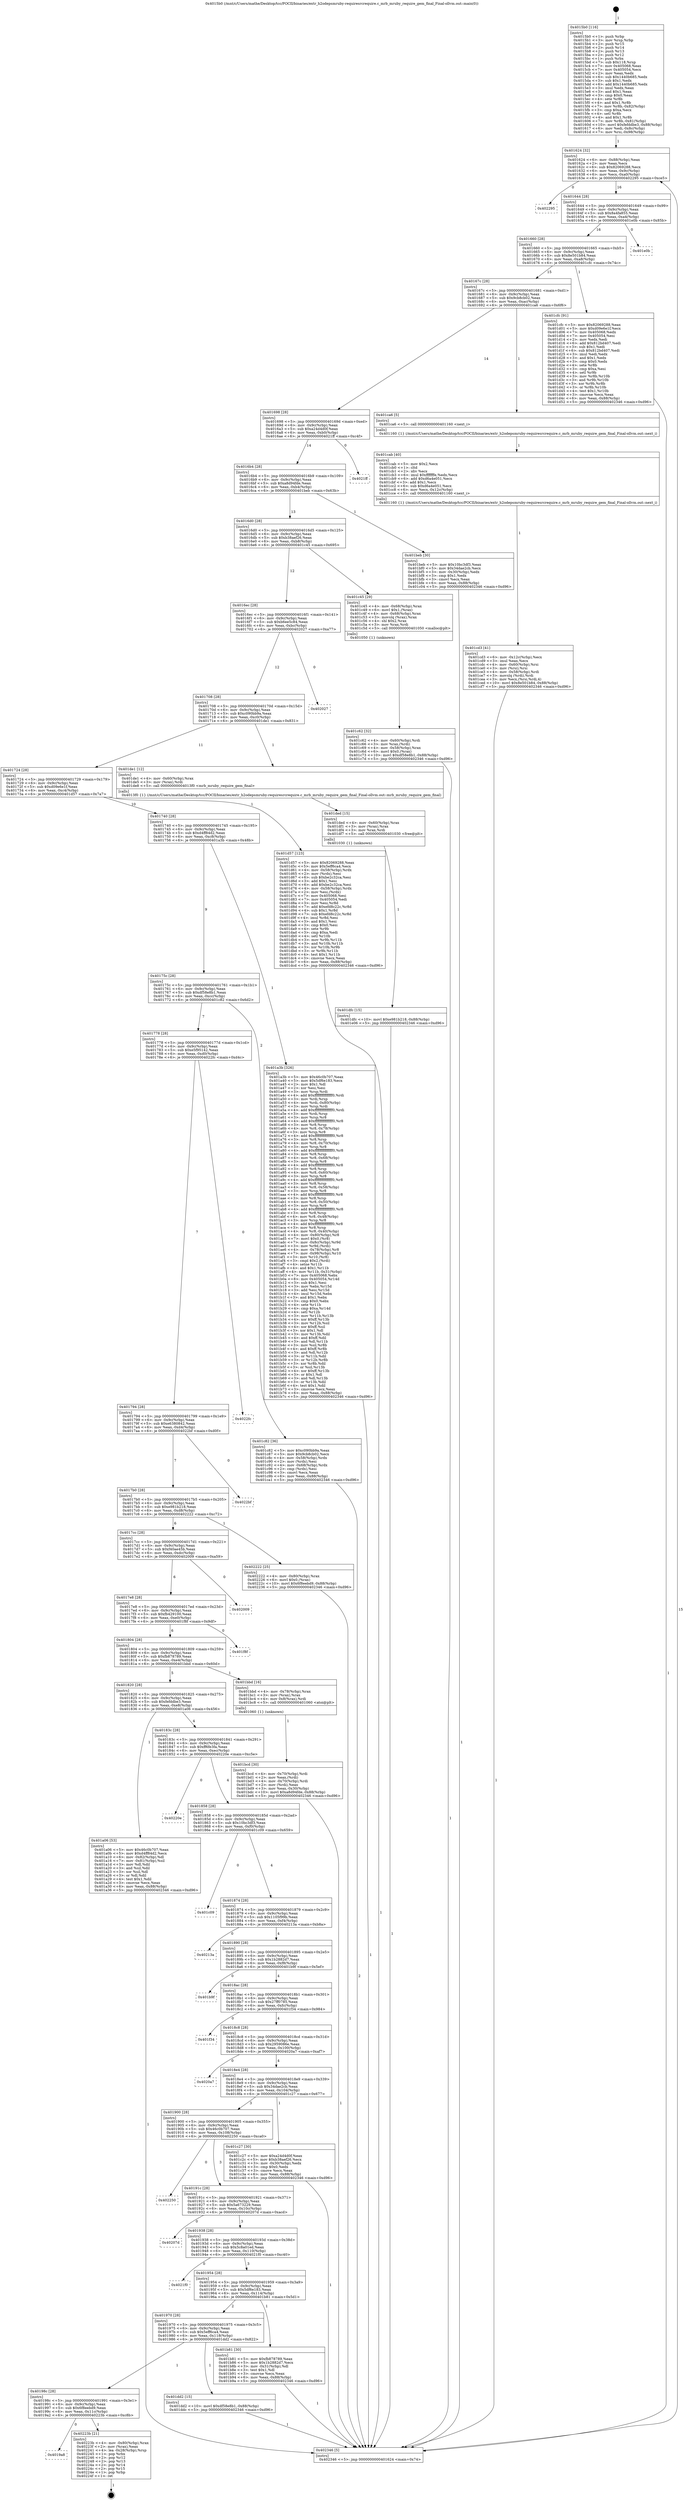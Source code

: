 digraph "0x4015b0" {
  label = "0x4015b0 (/mnt/c/Users/mathe/Desktop/tcc/POCII/binaries/extr_h2odepsmruby-requiresrcrequire.c_mrb_mruby_require_gem_final_Final-ollvm.out::main(0))"
  labelloc = "t"
  node[shape=record]

  Entry [label="",width=0.3,height=0.3,shape=circle,fillcolor=black,style=filled]
  "0x401624" [label="{
     0x401624 [32]\l
     | [instrs]\l
     &nbsp;&nbsp;0x401624 \<+6\>: mov -0x88(%rbp),%eax\l
     &nbsp;&nbsp;0x40162a \<+2\>: mov %eax,%ecx\l
     &nbsp;&nbsp;0x40162c \<+6\>: sub $0x82069288,%ecx\l
     &nbsp;&nbsp;0x401632 \<+6\>: mov %eax,-0x9c(%rbp)\l
     &nbsp;&nbsp;0x401638 \<+6\>: mov %ecx,-0xa0(%rbp)\l
     &nbsp;&nbsp;0x40163e \<+6\>: je 0000000000402295 \<main+0xce5\>\l
  }"]
  "0x402295" [label="{
     0x402295\l
  }", style=dashed]
  "0x401644" [label="{
     0x401644 [28]\l
     | [instrs]\l
     &nbsp;&nbsp;0x401644 \<+5\>: jmp 0000000000401649 \<main+0x99\>\l
     &nbsp;&nbsp;0x401649 \<+6\>: mov -0x9c(%rbp),%eax\l
     &nbsp;&nbsp;0x40164f \<+5\>: sub $0x8a4fa855,%eax\l
     &nbsp;&nbsp;0x401654 \<+6\>: mov %eax,-0xa4(%rbp)\l
     &nbsp;&nbsp;0x40165a \<+6\>: je 0000000000401e0b \<main+0x85b\>\l
  }"]
  Exit [label="",width=0.3,height=0.3,shape=circle,fillcolor=black,style=filled,peripheries=2]
  "0x401e0b" [label="{
     0x401e0b\l
  }", style=dashed]
  "0x401660" [label="{
     0x401660 [28]\l
     | [instrs]\l
     &nbsp;&nbsp;0x401660 \<+5\>: jmp 0000000000401665 \<main+0xb5\>\l
     &nbsp;&nbsp;0x401665 \<+6\>: mov -0x9c(%rbp),%eax\l
     &nbsp;&nbsp;0x40166b \<+5\>: sub $0x8e501b84,%eax\l
     &nbsp;&nbsp;0x401670 \<+6\>: mov %eax,-0xa8(%rbp)\l
     &nbsp;&nbsp;0x401676 \<+6\>: je 0000000000401cfc \<main+0x74c\>\l
  }"]
  "0x4019a8" [label="{
     0x4019a8\l
  }", style=dashed]
  "0x401cfc" [label="{
     0x401cfc [91]\l
     | [instrs]\l
     &nbsp;&nbsp;0x401cfc \<+5\>: mov $0x82069288,%eax\l
     &nbsp;&nbsp;0x401d01 \<+5\>: mov $0xd09e6e1f,%ecx\l
     &nbsp;&nbsp;0x401d06 \<+7\>: mov 0x405068,%edx\l
     &nbsp;&nbsp;0x401d0d \<+7\>: mov 0x405054,%esi\l
     &nbsp;&nbsp;0x401d14 \<+2\>: mov %edx,%edi\l
     &nbsp;&nbsp;0x401d16 \<+6\>: add $0x812bd407,%edi\l
     &nbsp;&nbsp;0x401d1c \<+3\>: sub $0x1,%edi\l
     &nbsp;&nbsp;0x401d1f \<+6\>: sub $0x812bd407,%edi\l
     &nbsp;&nbsp;0x401d25 \<+3\>: imul %edi,%edx\l
     &nbsp;&nbsp;0x401d28 \<+3\>: and $0x1,%edx\l
     &nbsp;&nbsp;0x401d2b \<+3\>: cmp $0x0,%edx\l
     &nbsp;&nbsp;0x401d2e \<+4\>: sete %r8b\l
     &nbsp;&nbsp;0x401d32 \<+3\>: cmp $0xa,%esi\l
     &nbsp;&nbsp;0x401d35 \<+4\>: setl %r9b\l
     &nbsp;&nbsp;0x401d39 \<+3\>: mov %r8b,%r10b\l
     &nbsp;&nbsp;0x401d3c \<+3\>: and %r9b,%r10b\l
     &nbsp;&nbsp;0x401d3f \<+3\>: xor %r9b,%r8b\l
     &nbsp;&nbsp;0x401d42 \<+3\>: or %r8b,%r10b\l
     &nbsp;&nbsp;0x401d45 \<+4\>: test $0x1,%r10b\l
     &nbsp;&nbsp;0x401d49 \<+3\>: cmovne %ecx,%eax\l
     &nbsp;&nbsp;0x401d4c \<+6\>: mov %eax,-0x88(%rbp)\l
     &nbsp;&nbsp;0x401d52 \<+5\>: jmp 0000000000402346 \<main+0xd96\>\l
  }"]
  "0x40167c" [label="{
     0x40167c [28]\l
     | [instrs]\l
     &nbsp;&nbsp;0x40167c \<+5\>: jmp 0000000000401681 \<main+0xd1\>\l
     &nbsp;&nbsp;0x401681 \<+6\>: mov -0x9c(%rbp),%eax\l
     &nbsp;&nbsp;0x401687 \<+5\>: sub $0x9cb8cb02,%eax\l
     &nbsp;&nbsp;0x40168c \<+6\>: mov %eax,-0xac(%rbp)\l
     &nbsp;&nbsp;0x401692 \<+6\>: je 0000000000401ca6 \<main+0x6f6\>\l
  }"]
  "0x40223b" [label="{
     0x40223b [21]\l
     | [instrs]\l
     &nbsp;&nbsp;0x40223b \<+4\>: mov -0x80(%rbp),%rax\l
     &nbsp;&nbsp;0x40223f \<+2\>: mov (%rax),%eax\l
     &nbsp;&nbsp;0x402241 \<+4\>: lea -0x28(%rbp),%rsp\l
     &nbsp;&nbsp;0x402245 \<+1\>: pop %rbx\l
     &nbsp;&nbsp;0x402246 \<+2\>: pop %r12\l
     &nbsp;&nbsp;0x402248 \<+2\>: pop %r13\l
     &nbsp;&nbsp;0x40224a \<+2\>: pop %r14\l
     &nbsp;&nbsp;0x40224c \<+2\>: pop %r15\l
     &nbsp;&nbsp;0x40224e \<+1\>: pop %rbp\l
     &nbsp;&nbsp;0x40224f \<+1\>: ret\l
  }"]
  "0x401ca6" [label="{
     0x401ca6 [5]\l
     | [instrs]\l
     &nbsp;&nbsp;0x401ca6 \<+5\>: call 0000000000401160 \<next_i\>\l
     | [calls]\l
     &nbsp;&nbsp;0x401160 \{1\} (/mnt/c/Users/mathe/Desktop/tcc/POCII/binaries/extr_h2odepsmruby-requiresrcrequire.c_mrb_mruby_require_gem_final_Final-ollvm.out::next_i)\l
  }"]
  "0x401698" [label="{
     0x401698 [28]\l
     | [instrs]\l
     &nbsp;&nbsp;0x401698 \<+5\>: jmp 000000000040169d \<main+0xed\>\l
     &nbsp;&nbsp;0x40169d \<+6\>: mov -0x9c(%rbp),%eax\l
     &nbsp;&nbsp;0x4016a3 \<+5\>: sub $0xa24d4d0f,%eax\l
     &nbsp;&nbsp;0x4016a8 \<+6\>: mov %eax,-0xb0(%rbp)\l
     &nbsp;&nbsp;0x4016ae \<+6\>: je 00000000004021ff \<main+0xc4f\>\l
  }"]
  "0x401dfc" [label="{
     0x401dfc [15]\l
     | [instrs]\l
     &nbsp;&nbsp;0x401dfc \<+10\>: movl $0xe981b218,-0x88(%rbp)\l
     &nbsp;&nbsp;0x401e06 \<+5\>: jmp 0000000000402346 \<main+0xd96\>\l
  }"]
  "0x4021ff" [label="{
     0x4021ff\l
  }", style=dashed]
  "0x4016b4" [label="{
     0x4016b4 [28]\l
     | [instrs]\l
     &nbsp;&nbsp;0x4016b4 \<+5\>: jmp 00000000004016b9 \<main+0x109\>\l
     &nbsp;&nbsp;0x4016b9 \<+6\>: mov -0x9c(%rbp),%eax\l
     &nbsp;&nbsp;0x4016bf \<+5\>: sub $0xa8d94fde,%eax\l
     &nbsp;&nbsp;0x4016c4 \<+6\>: mov %eax,-0xb4(%rbp)\l
     &nbsp;&nbsp;0x4016ca \<+6\>: je 0000000000401beb \<main+0x63b\>\l
  }"]
  "0x401ded" [label="{
     0x401ded [15]\l
     | [instrs]\l
     &nbsp;&nbsp;0x401ded \<+4\>: mov -0x60(%rbp),%rax\l
     &nbsp;&nbsp;0x401df1 \<+3\>: mov (%rax),%rax\l
     &nbsp;&nbsp;0x401df4 \<+3\>: mov %rax,%rdi\l
     &nbsp;&nbsp;0x401df7 \<+5\>: call 0000000000401030 \<free@plt\>\l
     | [calls]\l
     &nbsp;&nbsp;0x401030 \{1\} (unknown)\l
  }"]
  "0x401beb" [label="{
     0x401beb [30]\l
     | [instrs]\l
     &nbsp;&nbsp;0x401beb \<+5\>: mov $0x10bc3df3,%eax\l
     &nbsp;&nbsp;0x401bf0 \<+5\>: mov $0x34dae2cb,%ecx\l
     &nbsp;&nbsp;0x401bf5 \<+3\>: mov -0x30(%rbp),%edx\l
     &nbsp;&nbsp;0x401bf8 \<+3\>: cmp $0x1,%edx\l
     &nbsp;&nbsp;0x401bfb \<+3\>: cmovl %ecx,%eax\l
     &nbsp;&nbsp;0x401bfe \<+6\>: mov %eax,-0x88(%rbp)\l
     &nbsp;&nbsp;0x401c04 \<+5\>: jmp 0000000000402346 \<main+0xd96\>\l
  }"]
  "0x4016d0" [label="{
     0x4016d0 [28]\l
     | [instrs]\l
     &nbsp;&nbsp;0x4016d0 \<+5\>: jmp 00000000004016d5 \<main+0x125\>\l
     &nbsp;&nbsp;0x4016d5 \<+6\>: mov -0x9c(%rbp),%eax\l
     &nbsp;&nbsp;0x4016db \<+5\>: sub $0xb38aef26,%eax\l
     &nbsp;&nbsp;0x4016e0 \<+6\>: mov %eax,-0xb8(%rbp)\l
     &nbsp;&nbsp;0x4016e6 \<+6\>: je 0000000000401c45 \<main+0x695\>\l
  }"]
  "0x40198c" [label="{
     0x40198c [28]\l
     | [instrs]\l
     &nbsp;&nbsp;0x40198c \<+5\>: jmp 0000000000401991 \<main+0x3e1\>\l
     &nbsp;&nbsp;0x401991 \<+6\>: mov -0x9c(%rbp),%eax\l
     &nbsp;&nbsp;0x401997 \<+5\>: sub $0x6f8eebd9,%eax\l
     &nbsp;&nbsp;0x40199c \<+6\>: mov %eax,-0x11c(%rbp)\l
     &nbsp;&nbsp;0x4019a2 \<+6\>: je 000000000040223b \<main+0xc8b\>\l
  }"]
  "0x401c45" [label="{
     0x401c45 [29]\l
     | [instrs]\l
     &nbsp;&nbsp;0x401c45 \<+4\>: mov -0x68(%rbp),%rax\l
     &nbsp;&nbsp;0x401c49 \<+6\>: movl $0x1,(%rax)\l
     &nbsp;&nbsp;0x401c4f \<+4\>: mov -0x68(%rbp),%rax\l
     &nbsp;&nbsp;0x401c53 \<+3\>: movslq (%rax),%rax\l
     &nbsp;&nbsp;0x401c56 \<+4\>: shl $0x2,%rax\l
     &nbsp;&nbsp;0x401c5a \<+3\>: mov %rax,%rdi\l
     &nbsp;&nbsp;0x401c5d \<+5\>: call 0000000000401050 \<malloc@plt\>\l
     | [calls]\l
     &nbsp;&nbsp;0x401050 \{1\} (unknown)\l
  }"]
  "0x4016ec" [label="{
     0x4016ec [28]\l
     | [instrs]\l
     &nbsp;&nbsp;0x4016ec \<+5\>: jmp 00000000004016f1 \<main+0x141\>\l
     &nbsp;&nbsp;0x4016f1 \<+6\>: mov -0x9c(%rbp),%eax\l
     &nbsp;&nbsp;0x4016f7 \<+5\>: sub $0xb6ee5c84,%eax\l
     &nbsp;&nbsp;0x4016fc \<+6\>: mov %eax,-0xbc(%rbp)\l
     &nbsp;&nbsp;0x401702 \<+6\>: je 0000000000402027 \<main+0xa77\>\l
  }"]
  "0x401dd2" [label="{
     0x401dd2 [15]\l
     | [instrs]\l
     &nbsp;&nbsp;0x401dd2 \<+10\>: movl $0xdf58e8b1,-0x88(%rbp)\l
     &nbsp;&nbsp;0x401ddc \<+5\>: jmp 0000000000402346 \<main+0xd96\>\l
  }"]
  "0x402027" [label="{
     0x402027\l
  }", style=dashed]
  "0x401708" [label="{
     0x401708 [28]\l
     | [instrs]\l
     &nbsp;&nbsp;0x401708 \<+5\>: jmp 000000000040170d \<main+0x15d\>\l
     &nbsp;&nbsp;0x40170d \<+6\>: mov -0x9c(%rbp),%eax\l
     &nbsp;&nbsp;0x401713 \<+5\>: sub $0xc090bb9a,%eax\l
     &nbsp;&nbsp;0x401718 \<+6\>: mov %eax,-0xc0(%rbp)\l
     &nbsp;&nbsp;0x40171e \<+6\>: je 0000000000401de1 \<main+0x831\>\l
  }"]
  "0x401cd3" [label="{
     0x401cd3 [41]\l
     | [instrs]\l
     &nbsp;&nbsp;0x401cd3 \<+6\>: mov -0x12c(%rbp),%ecx\l
     &nbsp;&nbsp;0x401cd9 \<+3\>: imul %eax,%ecx\l
     &nbsp;&nbsp;0x401cdc \<+4\>: mov -0x60(%rbp),%rsi\l
     &nbsp;&nbsp;0x401ce0 \<+3\>: mov (%rsi),%rsi\l
     &nbsp;&nbsp;0x401ce3 \<+4\>: mov -0x58(%rbp),%rdi\l
     &nbsp;&nbsp;0x401ce7 \<+3\>: movslq (%rdi),%rdi\l
     &nbsp;&nbsp;0x401cea \<+3\>: mov %ecx,(%rsi,%rdi,4)\l
     &nbsp;&nbsp;0x401ced \<+10\>: movl $0x8e501b84,-0x88(%rbp)\l
     &nbsp;&nbsp;0x401cf7 \<+5\>: jmp 0000000000402346 \<main+0xd96\>\l
  }"]
  "0x401de1" [label="{
     0x401de1 [12]\l
     | [instrs]\l
     &nbsp;&nbsp;0x401de1 \<+4\>: mov -0x60(%rbp),%rax\l
     &nbsp;&nbsp;0x401de5 \<+3\>: mov (%rax),%rdi\l
     &nbsp;&nbsp;0x401de8 \<+5\>: call 00000000004013f0 \<mrb_mruby_require_gem_final\>\l
     | [calls]\l
     &nbsp;&nbsp;0x4013f0 \{1\} (/mnt/c/Users/mathe/Desktop/tcc/POCII/binaries/extr_h2odepsmruby-requiresrcrequire.c_mrb_mruby_require_gem_final_Final-ollvm.out::mrb_mruby_require_gem_final)\l
  }"]
  "0x401724" [label="{
     0x401724 [28]\l
     | [instrs]\l
     &nbsp;&nbsp;0x401724 \<+5\>: jmp 0000000000401729 \<main+0x179\>\l
     &nbsp;&nbsp;0x401729 \<+6\>: mov -0x9c(%rbp),%eax\l
     &nbsp;&nbsp;0x40172f \<+5\>: sub $0xd09e6e1f,%eax\l
     &nbsp;&nbsp;0x401734 \<+6\>: mov %eax,-0xc4(%rbp)\l
     &nbsp;&nbsp;0x40173a \<+6\>: je 0000000000401d57 \<main+0x7a7\>\l
  }"]
  "0x401cab" [label="{
     0x401cab [40]\l
     | [instrs]\l
     &nbsp;&nbsp;0x401cab \<+5\>: mov $0x2,%ecx\l
     &nbsp;&nbsp;0x401cb0 \<+1\>: cltd\l
     &nbsp;&nbsp;0x401cb1 \<+2\>: idiv %ecx\l
     &nbsp;&nbsp;0x401cb3 \<+6\>: imul $0xfffffffe,%edx,%ecx\l
     &nbsp;&nbsp;0x401cb9 \<+6\>: add $0xd6a4e051,%ecx\l
     &nbsp;&nbsp;0x401cbf \<+3\>: add $0x1,%ecx\l
     &nbsp;&nbsp;0x401cc2 \<+6\>: sub $0xd6a4e051,%ecx\l
     &nbsp;&nbsp;0x401cc8 \<+6\>: mov %ecx,-0x12c(%rbp)\l
     &nbsp;&nbsp;0x401cce \<+5\>: call 0000000000401160 \<next_i\>\l
     | [calls]\l
     &nbsp;&nbsp;0x401160 \{1\} (/mnt/c/Users/mathe/Desktop/tcc/POCII/binaries/extr_h2odepsmruby-requiresrcrequire.c_mrb_mruby_require_gem_final_Final-ollvm.out::next_i)\l
  }"]
  "0x401d57" [label="{
     0x401d57 [123]\l
     | [instrs]\l
     &nbsp;&nbsp;0x401d57 \<+5\>: mov $0x82069288,%eax\l
     &nbsp;&nbsp;0x401d5c \<+5\>: mov $0x5eff6ca4,%ecx\l
     &nbsp;&nbsp;0x401d61 \<+4\>: mov -0x58(%rbp),%rdx\l
     &nbsp;&nbsp;0x401d65 \<+2\>: mov (%rdx),%esi\l
     &nbsp;&nbsp;0x401d67 \<+6\>: sub $0xbe2c32ca,%esi\l
     &nbsp;&nbsp;0x401d6d \<+3\>: add $0x1,%esi\l
     &nbsp;&nbsp;0x401d70 \<+6\>: add $0xbe2c32ca,%esi\l
     &nbsp;&nbsp;0x401d76 \<+4\>: mov -0x58(%rbp),%rdx\l
     &nbsp;&nbsp;0x401d7a \<+2\>: mov %esi,(%rdx)\l
     &nbsp;&nbsp;0x401d7c \<+7\>: mov 0x405068,%esi\l
     &nbsp;&nbsp;0x401d83 \<+7\>: mov 0x405054,%edi\l
     &nbsp;&nbsp;0x401d8a \<+3\>: mov %esi,%r8d\l
     &nbsp;&nbsp;0x401d8d \<+7\>: add $0xefd8c22c,%r8d\l
     &nbsp;&nbsp;0x401d94 \<+4\>: sub $0x1,%r8d\l
     &nbsp;&nbsp;0x401d98 \<+7\>: sub $0xefd8c22c,%r8d\l
     &nbsp;&nbsp;0x401d9f \<+4\>: imul %r8d,%esi\l
     &nbsp;&nbsp;0x401da3 \<+3\>: and $0x1,%esi\l
     &nbsp;&nbsp;0x401da6 \<+3\>: cmp $0x0,%esi\l
     &nbsp;&nbsp;0x401da9 \<+4\>: sete %r9b\l
     &nbsp;&nbsp;0x401dad \<+3\>: cmp $0xa,%edi\l
     &nbsp;&nbsp;0x401db0 \<+4\>: setl %r10b\l
     &nbsp;&nbsp;0x401db4 \<+3\>: mov %r9b,%r11b\l
     &nbsp;&nbsp;0x401db7 \<+3\>: and %r10b,%r11b\l
     &nbsp;&nbsp;0x401dba \<+3\>: xor %r10b,%r9b\l
     &nbsp;&nbsp;0x401dbd \<+3\>: or %r9b,%r11b\l
     &nbsp;&nbsp;0x401dc0 \<+4\>: test $0x1,%r11b\l
     &nbsp;&nbsp;0x401dc4 \<+3\>: cmovne %ecx,%eax\l
     &nbsp;&nbsp;0x401dc7 \<+6\>: mov %eax,-0x88(%rbp)\l
     &nbsp;&nbsp;0x401dcd \<+5\>: jmp 0000000000402346 \<main+0xd96\>\l
  }"]
  "0x401740" [label="{
     0x401740 [28]\l
     | [instrs]\l
     &nbsp;&nbsp;0x401740 \<+5\>: jmp 0000000000401745 \<main+0x195\>\l
     &nbsp;&nbsp;0x401745 \<+6\>: mov -0x9c(%rbp),%eax\l
     &nbsp;&nbsp;0x40174b \<+5\>: sub $0xd4ff84d2,%eax\l
     &nbsp;&nbsp;0x401750 \<+6\>: mov %eax,-0xc8(%rbp)\l
     &nbsp;&nbsp;0x401756 \<+6\>: je 0000000000401a3b \<main+0x48b\>\l
  }"]
  "0x401c62" [label="{
     0x401c62 [32]\l
     | [instrs]\l
     &nbsp;&nbsp;0x401c62 \<+4\>: mov -0x60(%rbp),%rdi\l
     &nbsp;&nbsp;0x401c66 \<+3\>: mov %rax,(%rdi)\l
     &nbsp;&nbsp;0x401c69 \<+4\>: mov -0x58(%rbp),%rax\l
     &nbsp;&nbsp;0x401c6d \<+6\>: movl $0x0,(%rax)\l
     &nbsp;&nbsp;0x401c73 \<+10\>: movl $0xdf58e8b1,-0x88(%rbp)\l
     &nbsp;&nbsp;0x401c7d \<+5\>: jmp 0000000000402346 \<main+0xd96\>\l
  }"]
  "0x401a3b" [label="{
     0x401a3b [326]\l
     | [instrs]\l
     &nbsp;&nbsp;0x401a3b \<+5\>: mov $0x46c0b707,%eax\l
     &nbsp;&nbsp;0x401a40 \<+5\>: mov $0x5df6e183,%ecx\l
     &nbsp;&nbsp;0x401a45 \<+2\>: mov $0x1,%dl\l
     &nbsp;&nbsp;0x401a47 \<+2\>: xor %esi,%esi\l
     &nbsp;&nbsp;0x401a49 \<+3\>: mov %rsp,%rdi\l
     &nbsp;&nbsp;0x401a4c \<+4\>: add $0xfffffffffffffff0,%rdi\l
     &nbsp;&nbsp;0x401a50 \<+3\>: mov %rdi,%rsp\l
     &nbsp;&nbsp;0x401a53 \<+4\>: mov %rdi,-0x80(%rbp)\l
     &nbsp;&nbsp;0x401a57 \<+3\>: mov %rsp,%rdi\l
     &nbsp;&nbsp;0x401a5a \<+4\>: add $0xfffffffffffffff0,%rdi\l
     &nbsp;&nbsp;0x401a5e \<+3\>: mov %rdi,%rsp\l
     &nbsp;&nbsp;0x401a61 \<+3\>: mov %rsp,%r8\l
     &nbsp;&nbsp;0x401a64 \<+4\>: add $0xfffffffffffffff0,%r8\l
     &nbsp;&nbsp;0x401a68 \<+3\>: mov %r8,%rsp\l
     &nbsp;&nbsp;0x401a6b \<+4\>: mov %r8,-0x78(%rbp)\l
     &nbsp;&nbsp;0x401a6f \<+3\>: mov %rsp,%r8\l
     &nbsp;&nbsp;0x401a72 \<+4\>: add $0xfffffffffffffff0,%r8\l
     &nbsp;&nbsp;0x401a76 \<+3\>: mov %r8,%rsp\l
     &nbsp;&nbsp;0x401a79 \<+4\>: mov %r8,-0x70(%rbp)\l
     &nbsp;&nbsp;0x401a7d \<+3\>: mov %rsp,%r8\l
     &nbsp;&nbsp;0x401a80 \<+4\>: add $0xfffffffffffffff0,%r8\l
     &nbsp;&nbsp;0x401a84 \<+3\>: mov %r8,%rsp\l
     &nbsp;&nbsp;0x401a87 \<+4\>: mov %r8,-0x68(%rbp)\l
     &nbsp;&nbsp;0x401a8b \<+3\>: mov %rsp,%r8\l
     &nbsp;&nbsp;0x401a8e \<+4\>: add $0xfffffffffffffff0,%r8\l
     &nbsp;&nbsp;0x401a92 \<+3\>: mov %r8,%rsp\l
     &nbsp;&nbsp;0x401a95 \<+4\>: mov %r8,-0x60(%rbp)\l
     &nbsp;&nbsp;0x401a99 \<+3\>: mov %rsp,%r8\l
     &nbsp;&nbsp;0x401a9c \<+4\>: add $0xfffffffffffffff0,%r8\l
     &nbsp;&nbsp;0x401aa0 \<+3\>: mov %r8,%rsp\l
     &nbsp;&nbsp;0x401aa3 \<+4\>: mov %r8,-0x58(%rbp)\l
     &nbsp;&nbsp;0x401aa7 \<+3\>: mov %rsp,%r8\l
     &nbsp;&nbsp;0x401aaa \<+4\>: add $0xfffffffffffffff0,%r8\l
     &nbsp;&nbsp;0x401aae \<+3\>: mov %r8,%rsp\l
     &nbsp;&nbsp;0x401ab1 \<+4\>: mov %r8,-0x50(%rbp)\l
     &nbsp;&nbsp;0x401ab5 \<+3\>: mov %rsp,%r8\l
     &nbsp;&nbsp;0x401ab8 \<+4\>: add $0xfffffffffffffff0,%r8\l
     &nbsp;&nbsp;0x401abc \<+3\>: mov %r8,%rsp\l
     &nbsp;&nbsp;0x401abf \<+4\>: mov %r8,-0x48(%rbp)\l
     &nbsp;&nbsp;0x401ac3 \<+3\>: mov %rsp,%r8\l
     &nbsp;&nbsp;0x401ac6 \<+4\>: add $0xfffffffffffffff0,%r8\l
     &nbsp;&nbsp;0x401aca \<+3\>: mov %r8,%rsp\l
     &nbsp;&nbsp;0x401acd \<+4\>: mov %r8,-0x40(%rbp)\l
     &nbsp;&nbsp;0x401ad1 \<+4\>: mov -0x80(%rbp),%r8\l
     &nbsp;&nbsp;0x401ad5 \<+7\>: movl $0x0,(%r8)\l
     &nbsp;&nbsp;0x401adc \<+7\>: mov -0x8c(%rbp),%r9d\l
     &nbsp;&nbsp;0x401ae3 \<+3\>: mov %r9d,(%rdi)\l
     &nbsp;&nbsp;0x401ae6 \<+4\>: mov -0x78(%rbp),%r8\l
     &nbsp;&nbsp;0x401aea \<+7\>: mov -0x98(%rbp),%r10\l
     &nbsp;&nbsp;0x401af1 \<+3\>: mov %r10,(%r8)\l
     &nbsp;&nbsp;0x401af4 \<+3\>: cmpl $0x2,(%rdi)\l
     &nbsp;&nbsp;0x401af7 \<+4\>: setne %r11b\l
     &nbsp;&nbsp;0x401afb \<+4\>: and $0x1,%r11b\l
     &nbsp;&nbsp;0x401aff \<+4\>: mov %r11b,-0x31(%rbp)\l
     &nbsp;&nbsp;0x401b03 \<+7\>: mov 0x405068,%ebx\l
     &nbsp;&nbsp;0x401b0a \<+8\>: mov 0x405054,%r14d\l
     &nbsp;&nbsp;0x401b12 \<+3\>: sub $0x1,%esi\l
     &nbsp;&nbsp;0x401b15 \<+3\>: mov %ebx,%r15d\l
     &nbsp;&nbsp;0x401b18 \<+3\>: add %esi,%r15d\l
     &nbsp;&nbsp;0x401b1b \<+4\>: imul %r15d,%ebx\l
     &nbsp;&nbsp;0x401b1f \<+3\>: and $0x1,%ebx\l
     &nbsp;&nbsp;0x401b22 \<+3\>: cmp $0x0,%ebx\l
     &nbsp;&nbsp;0x401b25 \<+4\>: sete %r11b\l
     &nbsp;&nbsp;0x401b29 \<+4\>: cmp $0xa,%r14d\l
     &nbsp;&nbsp;0x401b2d \<+4\>: setl %r12b\l
     &nbsp;&nbsp;0x401b31 \<+3\>: mov %r11b,%r13b\l
     &nbsp;&nbsp;0x401b34 \<+4\>: xor $0xff,%r13b\l
     &nbsp;&nbsp;0x401b38 \<+3\>: mov %r12b,%sil\l
     &nbsp;&nbsp;0x401b3b \<+4\>: xor $0xff,%sil\l
     &nbsp;&nbsp;0x401b3f \<+3\>: xor $0x1,%dl\l
     &nbsp;&nbsp;0x401b42 \<+3\>: mov %r13b,%dil\l
     &nbsp;&nbsp;0x401b45 \<+4\>: and $0xff,%dil\l
     &nbsp;&nbsp;0x401b49 \<+3\>: and %dl,%r11b\l
     &nbsp;&nbsp;0x401b4c \<+3\>: mov %sil,%r8b\l
     &nbsp;&nbsp;0x401b4f \<+4\>: and $0xff,%r8b\l
     &nbsp;&nbsp;0x401b53 \<+3\>: and %dl,%r12b\l
     &nbsp;&nbsp;0x401b56 \<+3\>: or %r11b,%dil\l
     &nbsp;&nbsp;0x401b59 \<+3\>: or %r12b,%r8b\l
     &nbsp;&nbsp;0x401b5c \<+3\>: xor %r8b,%dil\l
     &nbsp;&nbsp;0x401b5f \<+3\>: or %sil,%r13b\l
     &nbsp;&nbsp;0x401b62 \<+4\>: xor $0xff,%r13b\l
     &nbsp;&nbsp;0x401b66 \<+3\>: or $0x1,%dl\l
     &nbsp;&nbsp;0x401b69 \<+3\>: and %dl,%r13b\l
     &nbsp;&nbsp;0x401b6c \<+3\>: or %r13b,%dil\l
     &nbsp;&nbsp;0x401b6f \<+4\>: test $0x1,%dil\l
     &nbsp;&nbsp;0x401b73 \<+3\>: cmovne %ecx,%eax\l
     &nbsp;&nbsp;0x401b76 \<+6\>: mov %eax,-0x88(%rbp)\l
     &nbsp;&nbsp;0x401b7c \<+5\>: jmp 0000000000402346 \<main+0xd96\>\l
  }"]
  "0x40175c" [label="{
     0x40175c [28]\l
     | [instrs]\l
     &nbsp;&nbsp;0x40175c \<+5\>: jmp 0000000000401761 \<main+0x1b1\>\l
     &nbsp;&nbsp;0x401761 \<+6\>: mov -0x9c(%rbp),%eax\l
     &nbsp;&nbsp;0x401767 \<+5\>: sub $0xdf58e8b1,%eax\l
     &nbsp;&nbsp;0x40176c \<+6\>: mov %eax,-0xcc(%rbp)\l
     &nbsp;&nbsp;0x401772 \<+6\>: je 0000000000401c82 \<main+0x6d2\>\l
  }"]
  "0x401bcd" [label="{
     0x401bcd [30]\l
     | [instrs]\l
     &nbsp;&nbsp;0x401bcd \<+4\>: mov -0x70(%rbp),%rdi\l
     &nbsp;&nbsp;0x401bd1 \<+2\>: mov %eax,(%rdi)\l
     &nbsp;&nbsp;0x401bd3 \<+4\>: mov -0x70(%rbp),%rdi\l
     &nbsp;&nbsp;0x401bd7 \<+2\>: mov (%rdi),%eax\l
     &nbsp;&nbsp;0x401bd9 \<+3\>: mov %eax,-0x30(%rbp)\l
     &nbsp;&nbsp;0x401bdc \<+10\>: movl $0xa8d94fde,-0x88(%rbp)\l
     &nbsp;&nbsp;0x401be6 \<+5\>: jmp 0000000000402346 \<main+0xd96\>\l
  }"]
  "0x401c82" [label="{
     0x401c82 [36]\l
     | [instrs]\l
     &nbsp;&nbsp;0x401c82 \<+5\>: mov $0xc090bb9a,%eax\l
     &nbsp;&nbsp;0x401c87 \<+5\>: mov $0x9cb8cb02,%ecx\l
     &nbsp;&nbsp;0x401c8c \<+4\>: mov -0x58(%rbp),%rdx\l
     &nbsp;&nbsp;0x401c90 \<+2\>: mov (%rdx),%esi\l
     &nbsp;&nbsp;0x401c92 \<+4\>: mov -0x68(%rbp),%rdx\l
     &nbsp;&nbsp;0x401c96 \<+2\>: cmp (%rdx),%esi\l
     &nbsp;&nbsp;0x401c98 \<+3\>: cmovl %ecx,%eax\l
     &nbsp;&nbsp;0x401c9b \<+6\>: mov %eax,-0x88(%rbp)\l
     &nbsp;&nbsp;0x401ca1 \<+5\>: jmp 0000000000402346 \<main+0xd96\>\l
  }"]
  "0x401778" [label="{
     0x401778 [28]\l
     | [instrs]\l
     &nbsp;&nbsp;0x401778 \<+5\>: jmp 000000000040177d \<main+0x1cd\>\l
     &nbsp;&nbsp;0x40177d \<+6\>: mov -0x9c(%rbp),%eax\l
     &nbsp;&nbsp;0x401783 \<+5\>: sub $0xe5f95142,%eax\l
     &nbsp;&nbsp;0x401788 \<+6\>: mov %eax,-0xd0(%rbp)\l
     &nbsp;&nbsp;0x40178e \<+6\>: je 00000000004022fc \<main+0xd4c\>\l
  }"]
  "0x401970" [label="{
     0x401970 [28]\l
     | [instrs]\l
     &nbsp;&nbsp;0x401970 \<+5\>: jmp 0000000000401975 \<main+0x3c5\>\l
     &nbsp;&nbsp;0x401975 \<+6\>: mov -0x9c(%rbp),%eax\l
     &nbsp;&nbsp;0x40197b \<+5\>: sub $0x5eff6ca4,%eax\l
     &nbsp;&nbsp;0x401980 \<+6\>: mov %eax,-0x118(%rbp)\l
     &nbsp;&nbsp;0x401986 \<+6\>: je 0000000000401dd2 \<main+0x822\>\l
  }"]
  "0x4022fc" [label="{
     0x4022fc\l
  }", style=dashed]
  "0x401794" [label="{
     0x401794 [28]\l
     | [instrs]\l
     &nbsp;&nbsp;0x401794 \<+5\>: jmp 0000000000401799 \<main+0x1e9\>\l
     &nbsp;&nbsp;0x401799 \<+6\>: mov -0x9c(%rbp),%eax\l
     &nbsp;&nbsp;0x40179f \<+5\>: sub $0xe6380842,%eax\l
     &nbsp;&nbsp;0x4017a4 \<+6\>: mov %eax,-0xd4(%rbp)\l
     &nbsp;&nbsp;0x4017aa \<+6\>: je 00000000004022bf \<main+0xd0f\>\l
  }"]
  "0x401b81" [label="{
     0x401b81 [30]\l
     | [instrs]\l
     &nbsp;&nbsp;0x401b81 \<+5\>: mov $0xfb878789,%eax\l
     &nbsp;&nbsp;0x401b86 \<+5\>: mov $0x1b2882d7,%ecx\l
     &nbsp;&nbsp;0x401b8b \<+3\>: mov -0x31(%rbp),%dl\l
     &nbsp;&nbsp;0x401b8e \<+3\>: test $0x1,%dl\l
     &nbsp;&nbsp;0x401b91 \<+3\>: cmovne %ecx,%eax\l
     &nbsp;&nbsp;0x401b94 \<+6\>: mov %eax,-0x88(%rbp)\l
     &nbsp;&nbsp;0x401b9a \<+5\>: jmp 0000000000402346 \<main+0xd96\>\l
  }"]
  "0x4022bf" [label="{
     0x4022bf\l
  }", style=dashed]
  "0x4017b0" [label="{
     0x4017b0 [28]\l
     | [instrs]\l
     &nbsp;&nbsp;0x4017b0 \<+5\>: jmp 00000000004017b5 \<main+0x205\>\l
     &nbsp;&nbsp;0x4017b5 \<+6\>: mov -0x9c(%rbp),%eax\l
     &nbsp;&nbsp;0x4017bb \<+5\>: sub $0xe981b218,%eax\l
     &nbsp;&nbsp;0x4017c0 \<+6\>: mov %eax,-0xd8(%rbp)\l
     &nbsp;&nbsp;0x4017c6 \<+6\>: je 0000000000402222 \<main+0xc72\>\l
  }"]
  "0x401954" [label="{
     0x401954 [28]\l
     | [instrs]\l
     &nbsp;&nbsp;0x401954 \<+5\>: jmp 0000000000401959 \<main+0x3a9\>\l
     &nbsp;&nbsp;0x401959 \<+6\>: mov -0x9c(%rbp),%eax\l
     &nbsp;&nbsp;0x40195f \<+5\>: sub $0x5df6e183,%eax\l
     &nbsp;&nbsp;0x401964 \<+6\>: mov %eax,-0x114(%rbp)\l
     &nbsp;&nbsp;0x40196a \<+6\>: je 0000000000401b81 \<main+0x5d1\>\l
  }"]
  "0x402222" [label="{
     0x402222 [25]\l
     | [instrs]\l
     &nbsp;&nbsp;0x402222 \<+4\>: mov -0x80(%rbp),%rax\l
     &nbsp;&nbsp;0x402226 \<+6\>: movl $0x0,(%rax)\l
     &nbsp;&nbsp;0x40222c \<+10\>: movl $0x6f8eebd9,-0x88(%rbp)\l
     &nbsp;&nbsp;0x402236 \<+5\>: jmp 0000000000402346 \<main+0xd96\>\l
  }"]
  "0x4017cc" [label="{
     0x4017cc [28]\l
     | [instrs]\l
     &nbsp;&nbsp;0x4017cc \<+5\>: jmp 00000000004017d1 \<main+0x221\>\l
     &nbsp;&nbsp;0x4017d1 \<+6\>: mov -0x9c(%rbp),%eax\l
     &nbsp;&nbsp;0x4017d7 \<+5\>: sub $0xf40ae45b,%eax\l
     &nbsp;&nbsp;0x4017dc \<+6\>: mov %eax,-0xdc(%rbp)\l
     &nbsp;&nbsp;0x4017e2 \<+6\>: je 0000000000402009 \<main+0xa59\>\l
  }"]
  "0x4021f0" [label="{
     0x4021f0\l
  }", style=dashed]
  "0x402009" [label="{
     0x402009\l
  }", style=dashed]
  "0x4017e8" [label="{
     0x4017e8 [28]\l
     | [instrs]\l
     &nbsp;&nbsp;0x4017e8 \<+5\>: jmp 00000000004017ed \<main+0x23d\>\l
     &nbsp;&nbsp;0x4017ed \<+6\>: mov -0x9c(%rbp),%eax\l
     &nbsp;&nbsp;0x4017f3 \<+5\>: sub $0xfb429100,%eax\l
     &nbsp;&nbsp;0x4017f8 \<+6\>: mov %eax,-0xe0(%rbp)\l
     &nbsp;&nbsp;0x4017fe \<+6\>: je 0000000000401f8f \<main+0x9df\>\l
  }"]
  "0x401938" [label="{
     0x401938 [28]\l
     | [instrs]\l
     &nbsp;&nbsp;0x401938 \<+5\>: jmp 000000000040193d \<main+0x38d\>\l
     &nbsp;&nbsp;0x40193d \<+6\>: mov -0x9c(%rbp),%eax\l
     &nbsp;&nbsp;0x401943 \<+5\>: sub $0x5c8a01ed,%eax\l
     &nbsp;&nbsp;0x401948 \<+6\>: mov %eax,-0x110(%rbp)\l
     &nbsp;&nbsp;0x40194e \<+6\>: je 00000000004021f0 \<main+0xc40\>\l
  }"]
  "0x401f8f" [label="{
     0x401f8f\l
  }", style=dashed]
  "0x401804" [label="{
     0x401804 [28]\l
     | [instrs]\l
     &nbsp;&nbsp;0x401804 \<+5\>: jmp 0000000000401809 \<main+0x259\>\l
     &nbsp;&nbsp;0x401809 \<+6\>: mov -0x9c(%rbp),%eax\l
     &nbsp;&nbsp;0x40180f \<+5\>: sub $0xfb878789,%eax\l
     &nbsp;&nbsp;0x401814 \<+6\>: mov %eax,-0xe4(%rbp)\l
     &nbsp;&nbsp;0x40181a \<+6\>: je 0000000000401bbd \<main+0x60d\>\l
  }"]
  "0x40207d" [label="{
     0x40207d\l
  }", style=dashed]
  "0x401bbd" [label="{
     0x401bbd [16]\l
     | [instrs]\l
     &nbsp;&nbsp;0x401bbd \<+4\>: mov -0x78(%rbp),%rax\l
     &nbsp;&nbsp;0x401bc1 \<+3\>: mov (%rax),%rax\l
     &nbsp;&nbsp;0x401bc4 \<+4\>: mov 0x8(%rax),%rdi\l
     &nbsp;&nbsp;0x401bc8 \<+5\>: call 0000000000401060 \<atoi@plt\>\l
     | [calls]\l
     &nbsp;&nbsp;0x401060 \{1\} (unknown)\l
  }"]
  "0x401820" [label="{
     0x401820 [28]\l
     | [instrs]\l
     &nbsp;&nbsp;0x401820 \<+5\>: jmp 0000000000401825 \<main+0x275\>\l
     &nbsp;&nbsp;0x401825 \<+6\>: mov -0x9c(%rbp),%eax\l
     &nbsp;&nbsp;0x40182b \<+5\>: sub $0xfefddbe3,%eax\l
     &nbsp;&nbsp;0x401830 \<+6\>: mov %eax,-0xe8(%rbp)\l
     &nbsp;&nbsp;0x401836 \<+6\>: je 0000000000401a06 \<main+0x456\>\l
  }"]
  "0x40191c" [label="{
     0x40191c [28]\l
     | [instrs]\l
     &nbsp;&nbsp;0x40191c \<+5\>: jmp 0000000000401921 \<main+0x371\>\l
     &nbsp;&nbsp;0x401921 \<+6\>: mov -0x9c(%rbp),%eax\l
     &nbsp;&nbsp;0x401927 \<+5\>: sub $0x5a673229,%eax\l
     &nbsp;&nbsp;0x40192c \<+6\>: mov %eax,-0x10c(%rbp)\l
     &nbsp;&nbsp;0x401932 \<+6\>: je 000000000040207d \<main+0xacd\>\l
  }"]
  "0x401a06" [label="{
     0x401a06 [53]\l
     | [instrs]\l
     &nbsp;&nbsp;0x401a06 \<+5\>: mov $0x46c0b707,%eax\l
     &nbsp;&nbsp;0x401a0b \<+5\>: mov $0xd4ff84d2,%ecx\l
     &nbsp;&nbsp;0x401a10 \<+6\>: mov -0x82(%rbp),%dl\l
     &nbsp;&nbsp;0x401a16 \<+7\>: mov -0x81(%rbp),%sil\l
     &nbsp;&nbsp;0x401a1d \<+3\>: mov %dl,%dil\l
     &nbsp;&nbsp;0x401a20 \<+3\>: and %sil,%dil\l
     &nbsp;&nbsp;0x401a23 \<+3\>: xor %sil,%dl\l
     &nbsp;&nbsp;0x401a26 \<+3\>: or %dl,%dil\l
     &nbsp;&nbsp;0x401a29 \<+4\>: test $0x1,%dil\l
     &nbsp;&nbsp;0x401a2d \<+3\>: cmovne %ecx,%eax\l
     &nbsp;&nbsp;0x401a30 \<+6\>: mov %eax,-0x88(%rbp)\l
     &nbsp;&nbsp;0x401a36 \<+5\>: jmp 0000000000402346 \<main+0xd96\>\l
  }"]
  "0x40183c" [label="{
     0x40183c [28]\l
     | [instrs]\l
     &nbsp;&nbsp;0x40183c \<+5\>: jmp 0000000000401841 \<main+0x291\>\l
     &nbsp;&nbsp;0x401841 \<+6\>: mov -0x9c(%rbp),%eax\l
     &nbsp;&nbsp;0x401847 \<+5\>: sub $0xff6fe3fa,%eax\l
     &nbsp;&nbsp;0x40184c \<+6\>: mov %eax,-0xec(%rbp)\l
     &nbsp;&nbsp;0x401852 \<+6\>: je 000000000040220e \<main+0xc5e\>\l
  }"]
  "0x402346" [label="{
     0x402346 [5]\l
     | [instrs]\l
     &nbsp;&nbsp;0x402346 \<+5\>: jmp 0000000000401624 \<main+0x74\>\l
  }"]
  "0x4015b0" [label="{
     0x4015b0 [116]\l
     | [instrs]\l
     &nbsp;&nbsp;0x4015b0 \<+1\>: push %rbp\l
     &nbsp;&nbsp;0x4015b1 \<+3\>: mov %rsp,%rbp\l
     &nbsp;&nbsp;0x4015b4 \<+2\>: push %r15\l
     &nbsp;&nbsp;0x4015b6 \<+2\>: push %r14\l
     &nbsp;&nbsp;0x4015b8 \<+2\>: push %r13\l
     &nbsp;&nbsp;0x4015ba \<+2\>: push %r12\l
     &nbsp;&nbsp;0x4015bc \<+1\>: push %rbx\l
     &nbsp;&nbsp;0x4015bd \<+7\>: sub $0x118,%rsp\l
     &nbsp;&nbsp;0x4015c4 \<+7\>: mov 0x405068,%eax\l
     &nbsp;&nbsp;0x4015cb \<+7\>: mov 0x405054,%ecx\l
     &nbsp;&nbsp;0x4015d2 \<+2\>: mov %eax,%edx\l
     &nbsp;&nbsp;0x4015d4 \<+6\>: sub $0x1440b685,%edx\l
     &nbsp;&nbsp;0x4015da \<+3\>: sub $0x1,%edx\l
     &nbsp;&nbsp;0x4015dd \<+6\>: add $0x1440b685,%edx\l
     &nbsp;&nbsp;0x4015e3 \<+3\>: imul %edx,%eax\l
     &nbsp;&nbsp;0x4015e6 \<+3\>: and $0x1,%eax\l
     &nbsp;&nbsp;0x4015e9 \<+3\>: cmp $0x0,%eax\l
     &nbsp;&nbsp;0x4015ec \<+4\>: sete %r8b\l
     &nbsp;&nbsp;0x4015f0 \<+4\>: and $0x1,%r8b\l
     &nbsp;&nbsp;0x4015f4 \<+7\>: mov %r8b,-0x82(%rbp)\l
     &nbsp;&nbsp;0x4015fb \<+3\>: cmp $0xa,%ecx\l
     &nbsp;&nbsp;0x4015fe \<+4\>: setl %r8b\l
     &nbsp;&nbsp;0x401602 \<+4\>: and $0x1,%r8b\l
     &nbsp;&nbsp;0x401606 \<+7\>: mov %r8b,-0x81(%rbp)\l
     &nbsp;&nbsp;0x40160d \<+10\>: movl $0xfefddbe3,-0x88(%rbp)\l
     &nbsp;&nbsp;0x401617 \<+6\>: mov %edi,-0x8c(%rbp)\l
     &nbsp;&nbsp;0x40161d \<+7\>: mov %rsi,-0x98(%rbp)\l
  }"]
  "0x402250" [label="{
     0x402250\l
  }", style=dashed]
  "0x401900" [label="{
     0x401900 [28]\l
     | [instrs]\l
     &nbsp;&nbsp;0x401900 \<+5\>: jmp 0000000000401905 \<main+0x355\>\l
     &nbsp;&nbsp;0x401905 \<+6\>: mov -0x9c(%rbp),%eax\l
     &nbsp;&nbsp;0x40190b \<+5\>: sub $0x46c0b707,%eax\l
     &nbsp;&nbsp;0x401910 \<+6\>: mov %eax,-0x108(%rbp)\l
     &nbsp;&nbsp;0x401916 \<+6\>: je 0000000000402250 \<main+0xca0\>\l
  }"]
  "0x40220e" [label="{
     0x40220e\l
  }", style=dashed]
  "0x401858" [label="{
     0x401858 [28]\l
     | [instrs]\l
     &nbsp;&nbsp;0x401858 \<+5\>: jmp 000000000040185d \<main+0x2ad\>\l
     &nbsp;&nbsp;0x40185d \<+6\>: mov -0x9c(%rbp),%eax\l
     &nbsp;&nbsp;0x401863 \<+5\>: sub $0x10bc3df3,%eax\l
     &nbsp;&nbsp;0x401868 \<+6\>: mov %eax,-0xf0(%rbp)\l
     &nbsp;&nbsp;0x40186e \<+6\>: je 0000000000401c09 \<main+0x659\>\l
  }"]
  "0x401c27" [label="{
     0x401c27 [30]\l
     | [instrs]\l
     &nbsp;&nbsp;0x401c27 \<+5\>: mov $0xa24d4d0f,%eax\l
     &nbsp;&nbsp;0x401c2c \<+5\>: mov $0xb38aef26,%ecx\l
     &nbsp;&nbsp;0x401c31 \<+3\>: mov -0x30(%rbp),%edx\l
     &nbsp;&nbsp;0x401c34 \<+3\>: cmp $0x0,%edx\l
     &nbsp;&nbsp;0x401c37 \<+3\>: cmove %ecx,%eax\l
     &nbsp;&nbsp;0x401c3a \<+6\>: mov %eax,-0x88(%rbp)\l
     &nbsp;&nbsp;0x401c40 \<+5\>: jmp 0000000000402346 \<main+0xd96\>\l
  }"]
  "0x401c09" [label="{
     0x401c09\l
  }", style=dashed]
  "0x401874" [label="{
     0x401874 [28]\l
     | [instrs]\l
     &nbsp;&nbsp;0x401874 \<+5\>: jmp 0000000000401879 \<main+0x2c9\>\l
     &nbsp;&nbsp;0x401879 \<+6\>: mov -0x9c(%rbp),%eax\l
     &nbsp;&nbsp;0x40187f \<+5\>: sub $0x1105f99b,%eax\l
     &nbsp;&nbsp;0x401884 \<+6\>: mov %eax,-0xf4(%rbp)\l
     &nbsp;&nbsp;0x40188a \<+6\>: je 000000000040213a \<main+0xb8a\>\l
  }"]
  "0x4018e4" [label="{
     0x4018e4 [28]\l
     | [instrs]\l
     &nbsp;&nbsp;0x4018e4 \<+5\>: jmp 00000000004018e9 \<main+0x339\>\l
     &nbsp;&nbsp;0x4018e9 \<+6\>: mov -0x9c(%rbp),%eax\l
     &nbsp;&nbsp;0x4018ef \<+5\>: sub $0x34dae2cb,%eax\l
     &nbsp;&nbsp;0x4018f4 \<+6\>: mov %eax,-0x104(%rbp)\l
     &nbsp;&nbsp;0x4018fa \<+6\>: je 0000000000401c27 \<main+0x677\>\l
  }"]
  "0x40213a" [label="{
     0x40213a\l
  }", style=dashed]
  "0x401890" [label="{
     0x401890 [28]\l
     | [instrs]\l
     &nbsp;&nbsp;0x401890 \<+5\>: jmp 0000000000401895 \<main+0x2e5\>\l
     &nbsp;&nbsp;0x401895 \<+6\>: mov -0x9c(%rbp),%eax\l
     &nbsp;&nbsp;0x40189b \<+5\>: sub $0x1b2882d7,%eax\l
     &nbsp;&nbsp;0x4018a0 \<+6\>: mov %eax,-0xf8(%rbp)\l
     &nbsp;&nbsp;0x4018a6 \<+6\>: je 0000000000401b9f \<main+0x5ef\>\l
  }"]
  "0x4020a7" [label="{
     0x4020a7\l
  }", style=dashed]
  "0x401b9f" [label="{
     0x401b9f\l
  }", style=dashed]
  "0x4018ac" [label="{
     0x4018ac [28]\l
     | [instrs]\l
     &nbsp;&nbsp;0x4018ac \<+5\>: jmp 00000000004018b1 \<main+0x301\>\l
     &nbsp;&nbsp;0x4018b1 \<+6\>: mov -0x9c(%rbp),%eax\l
     &nbsp;&nbsp;0x4018b7 \<+5\>: sub $0x27ff0785,%eax\l
     &nbsp;&nbsp;0x4018bc \<+6\>: mov %eax,-0xfc(%rbp)\l
     &nbsp;&nbsp;0x4018c2 \<+6\>: je 0000000000401f34 \<main+0x984\>\l
  }"]
  "0x4018c8" [label="{
     0x4018c8 [28]\l
     | [instrs]\l
     &nbsp;&nbsp;0x4018c8 \<+5\>: jmp 00000000004018cd \<main+0x31d\>\l
     &nbsp;&nbsp;0x4018cd \<+6\>: mov -0x9c(%rbp),%eax\l
     &nbsp;&nbsp;0x4018d3 \<+5\>: sub $0x2959086e,%eax\l
     &nbsp;&nbsp;0x4018d8 \<+6\>: mov %eax,-0x100(%rbp)\l
     &nbsp;&nbsp;0x4018de \<+6\>: je 00000000004020a7 \<main+0xaf7\>\l
  }"]
  "0x401f34" [label="{
     0x401f34\l
  }", style=dashed]
  Entry -> "0x4015b0" [label=" 1"]
  "0x401624" -> "0x402295" [label=" 0"]
  "0x401624" -> "0x401644" [label=" 16"]
  "0x40223b" -> Exit [label=" 1"]
  "0x401644" -> "0x401e0b" [label=" 0"]
  "0x401644" -> "0x401660" [label=" 16"]
  "0x40198c" -> "0x4019a8" [label=" 0"]
  "0x401660" -> "0x401cfc" [label=" 1"]
  "0x401660" -> "0x40167c" [label=" 15"]
  "0x40198c" -> "0x40223b" [label=" 1"]
  "0x40167c" -> "0x401ca6" [label=" 1"]
  "0x40167c" -> "0x401698" [label=" 14"]
  "0x402222" -> "0x402346" [label=" 1"]
  "0x401698" -> "0x4021ff" [label=" 0"]
  "0x401698" -> "0x4016b4" [label=" 14"]
  "0x401dfc" -> "0x402346" [label=" 1"]
  "0x4016b4" -> "0x401beb" [label=" 1"]
  "0x4016b4" -> "0x4016d0" [label=" 13"]
  "0x401ded" -> "0x401dfc" [label=" 1"]
  "0x4016d0" -> "0x401c45" [label=" 1"]
  "0x4016d0" -> "0x4016ec" [label=" 12"]
  "0x401de1" -> "0x401ded" [label=" 1"]
  "0x4016ec" -> "0x402027" [label=" 0"]
  "0x4016ec" -> "0x401708" [label=" 12"]
  "0x401dd2" -> "0x402346" [label=" 1"]
  "0x401708" -> "0x401de1" [label=" 1"]
  "0x401708" -> "0x401724" [label=" 11"]
  "0x401970" -> "0x401dd2" [label=" 1"]
  "0x401724" -> "0x401d57" [label=" 1"]
  "0x401724" -> "0x401740" [label=" 10"]
  "0x401970" -> "0x40198c" [label=" 1"]
  "0x401740" -> "0x401a3b" [label=" 1"]
  "0x401740" -> "0x40175c" [label=" 9"]
  "0x401d57" -> "0x402346" [label=" 1"]
  "0x40175c" -> "0x401c82" [label=" 2"]
  "0x40175c" -> "0x401778" [label=" 7"]
  "0x401cfc" -> "0x402346" [label=" 1"]
  "0x401778" -> "0x4022fc" [label=" 0"]
  "0x401778" -> "0x401794" [label=" 7"]
  "0x401cd3" -> "0x402346" [label=" 1"]
  "0x401794" -> "0x4022bf" [label=" 0"]
  "0x401794" -> "0x4017b0" [label=" 7"]
  "0x401cab" -> "0x401cd3" [label=" 1"]
  "0x4017b0" -> "0x402222" [label=" 1"]
  "0x4017b0" -> "0x4017cc" [label=" 6"]
  "0x401c82" -> "0x402346" [label=" 2"]
  "0x4017cc" -> "0x402009" [label=" 0"]
  "0x4017cc" -> "0x4017e8" [label=" 6"]
  "0x401c62" -> "0x402346" [label=" 1"]
  "0x4017e8" -> "0x401f8f" [label=" 0"]
  "0x4017e8" -> "0x401804" [label=" 6"]
  "0x401c27" -> "0x402346" [label=" 1"]
  "0x401804" -> "0x401bbd" [label=" 1"]
  "0x401804" -> "0x401820" [label=" 5"]
  "0x401beb" -> "0x402346" [label=" 1"]
  "0x401820" -> "0x401a06" [label=" 1"]
  "0x401820" -> "0x40183c" [label=" 4"]
  "0x401a06" -> "0x402346" [label=" 1"]
  "0x4015b0" -> "0x401624" [label=" 1"]
  "0x402346" -> "0x401624" [label=" 15"]
  "0x401bbd" -> "0x401bcd" [label=" 1"]
  "0x401a3b" -> "0x402346" [label=" 1"]
  "0x401b81" -> "0x402346" [label=" 1"]
  "0x40183c" -> "0x40220e" [label=" 0"]
  "0x40183c" -> "0x401858" [label=" 4"]
  "0x401954" -> "0x401b81" [label=" 1"]
  "0x401858" -> "0x401c09" [label=" 0"]
  "0x401858" -> "0x401874" [label=" 4"]
  "0x401ca6" -> "0x401cab" [label=" 1"]
  "0x401874" -> "0x40213a" [label=" 0"]
  "0x401874" -> "0x401890" [label=" 4"]
  "0x401938" -> "0x4021f0" [label=" 0"]
  "0x401890" -> "0x401b9f" [label=" 0"]
  "0x401890" -> "0x4018ac" [label=" 4"]
  "0x401c45" -> "0x401c62" [label=" 1"]
  "0x4018ac" -> "0x401f34" [label=" 0"]
  "0x4018ac" -> "0x4018c8" [label=" 4"]
  "0x40191c" -> "0x401938" [label=" 3"]
  "0x4018c8" -> "0x4020a7" [label=" 0"]
  "0x4018c8" -> "0x4018e4" [label=" 4"]
  "0x401938" -> "0x401954" [label=" 3"]
  "0x4018e4" -> "0x401c27" [label=" 1"]
  "0x4018e4" -> "0x401900" [label=" 3"]
  "0x401954" -> "0x401970" [label=" 2"]
  "0x401900" -> "0x402250" [label=" 0"]
  "0x401900" -> "0x40191c" [label=" 3"]
  "0x401bcd" -> "0x402346" [label=" 1"]
  "0x40191c" -> "0x40207d" [label=" 0"]
}
